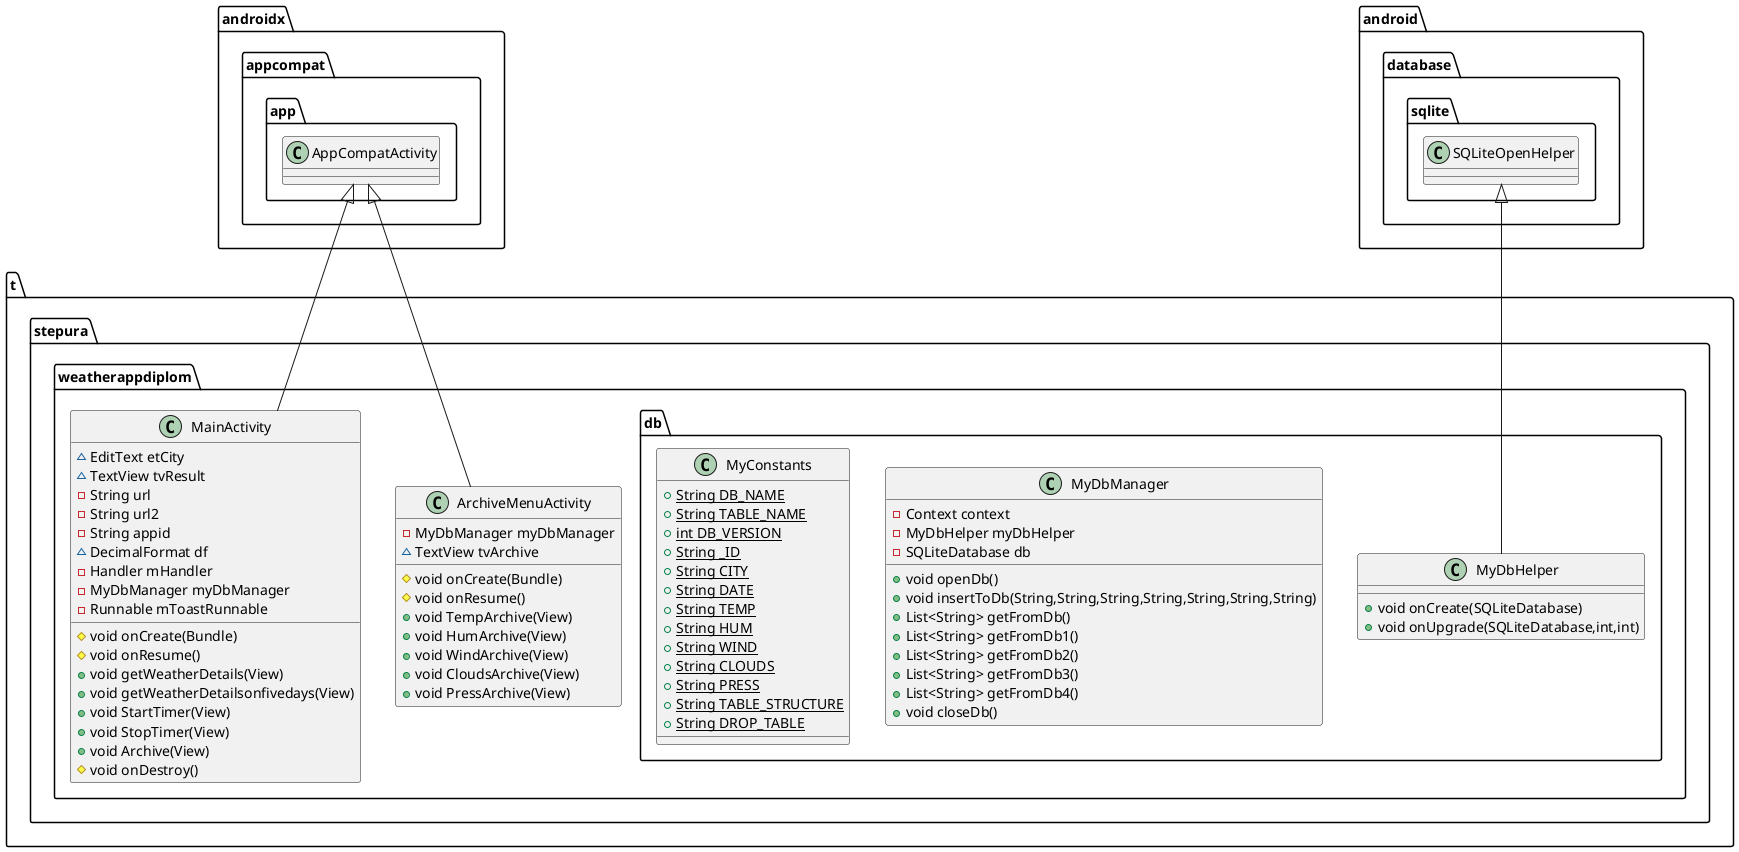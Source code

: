 @startuml
class t.stepura.weatherappdiplom.ArchiveMenuActivity {
- MyDbManager myDbManager
~ TextView tvArchive
# void onCreate(Bundle)
# void onResume()
+ void TempArchive(View)
+ void HumArchive(View)
+ void WindArchive(View)
+ void CloudsArchive(View)
+ void PressArchive(View)
}
class t.stepura.weatherappdiplom.MainActivity {
~ EditText etCity
~ TextView tvResult
- String url
- String url2
- String appid
~ DecimalFormat df
- Handler mHandler
- MyDbManager myDbManager
- Runnable mToastRunnable
# void onCreate(Bundle)
# void onResume()
+ void getWeatherDetails(View)
+ void getWeatherDetailsonfivedays(View)
+ void StartTimer(View)
+ void StopTimer(View)
+ void Archive(View)
# void onDestroy()
}
class t.stepura.weatherappdiplom.db.MyDbHelper {
+ void onCreate(SQLiteDatabase)
+ void onUpgrade(SQLiteDatabase,int,int)
}
class t.stepura.weatherappdiplom.db.MyDbManager {
- Context context
- MyDbHelper myDbHelper
- SQLiteDatabase db
+ void openDb()
+ void insertToDb(String,String,String,String,String,String,String)
+ List<String> getFromDb()
+ List<String> getFromDb1()
+ List<String> getFromDb2()
+ List<String> getFromDb3()
+ List<String> getFromDb4()
+ void closeDb()
}
class t.stepura.weatherappdiplom.db.MyConstants {
+ {static} String DB_NAME
+ {static} String TABLE_NAME
+ {static} int DB_VERSION
+ {static} String _ID
+ {static} String CITY
+ {static} String DATE
+ {static} String TEMP
+ {static} String HUM
+ {static} String WIND
+ {static} String CLOUDS
+ {static} String PRESS
+ {static} String TABLE_STRUCTURE
+ {static} String DROP_TABLE
}


androidx.appcompat.app.AppCompatActivity <|-- t.stepura.weatherappdiplom.ArchiveMenuActivity
androidx.appcompat.app.AppCompatActivity <|-- t.stepura.weatherappdiplom.MainActivity
android.database.sqlite.SQLiteOpenHelper <|-- t.stepura.weatherappdiplom.db.MyDbHelper
@enduml